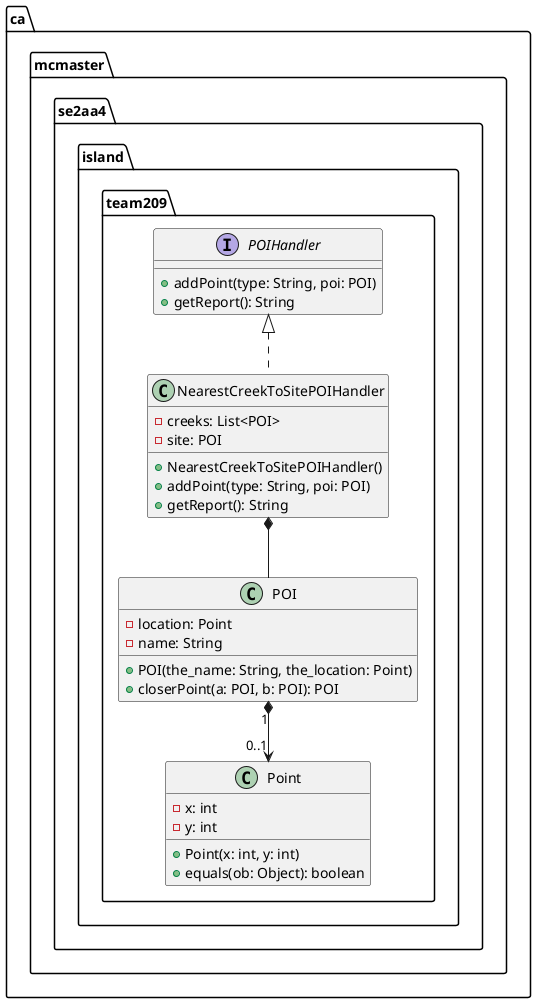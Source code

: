 @startuml POI

package "ca.mcmaster.se2aa4.island.team209" {
    interface POIHandler {
        + addPoint(type: String, poi: POI)
        + getReport(): String
    }

    class POI {
        - location: Point
        - name: String

        + POI(the_name: String, the_location: Point)
        + closerPoint(a: POI, b: POI): POI
    }

    class NearestCreekToSitePOIHandler {
        - creeks: List<POI>
        - site: POI

        + NearestCreekToSitePOIHandler()
        + addPoint(type: String, poi: POI)
        + getReport(): String
    }

    class Point {
        - x: int
        - y: int

        + Point(x: int, y: int)
        + equals(ob: Object): boolean
    }

    POIHandler <|.. NearestCreekToSitePOIHandler
    NearestCreekToSitePOIHandler *-- POI
    POI "1" *--> "0..1" Point
}

@enduml
